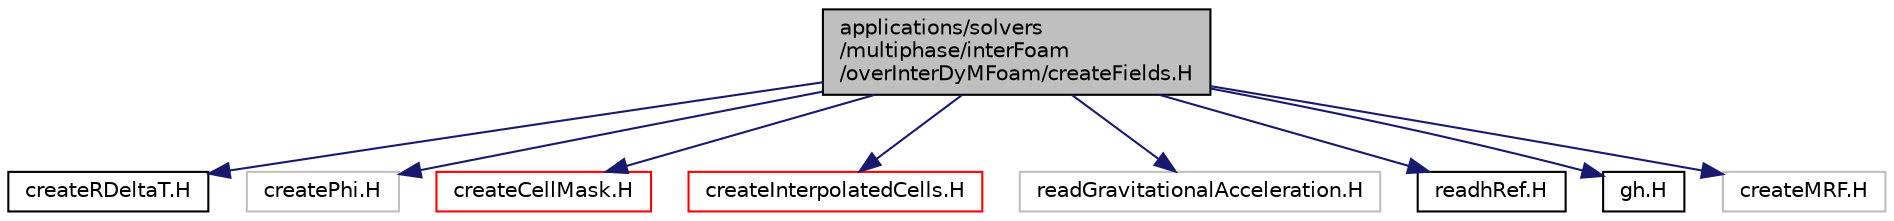 digraph "applications/solvers/multiphase/interFoam/overInterDyMFoam/createFields.H"
{
  bgcolor="transparent";
  edge [fontname="Helvetica",fontsize="10",labelfontname="Helvetica",labelfontsize="10"];
  node [fontname="Helvetica",fontsize="10",shape=record];
  Node1 [label="applications/solvers\l/multiphase/interFoam\l/overInterDyMFoam/createFields.H",height=0.2,width=0.4,color="black", fillcolor="grey75", style="filled" fontcolor="black"];
  Node1 -> Node2 [color="midnightblue",fontsize="10",style="solid",fontname="Helvetica"];
  Node2 [label="createRDeltaT.H",height=0.2,width=0.4,color="black",URL="$createRDeltaT_8H.html"];
  Node1 -> Node3 [color="midnightblue",fontsize="10",style="solid",fontname="Helvetica"];
  Node3 [label="createPhi.H",height=0.2,width=0.4,color="grey75"];
  Node1 -> Node4 [color="midnightblue",fontsize="10",style="solid",fontname="Helvetica"];
  Node4 [label="createCellMask.H",height=0.2,width=0.4,color="red",URL="$createCellMask_8H.html",tooltip="Creates mask for blocked out cells. "];
  Node1 -> Node5 [color="midnightblue",fontsize="10",style="solid",fontname="Helvetica"];
  Node5 [label="createInterpolatedCells.H",height=0.2,width=0.4,color="red",URL="$createInterpolatedCells_8H.html",tooltip="Creates mask for interpolated cells. "];
  Node1 -> Node6 [color="midnightblue",fontsize="10",style="solid",fontname="Helvetica"];
  Node6 [label="readGravitationalAcceleration.H",height=0.2,width=0.4,color="grey75"];
  Node1 -> Node7 [color="midnightblue",fontsize="10",style="solid",fontname="Helvetica"];
  Node7 [label="readhRef.H",height=0.2,width=0.4,color="black",URL="$readhRef_8H.html"];
  Node1 -> Node8 [color="midnightblue",fontsize="10",style="solid",fontname="Helvetica"];
  Node8 [label="gh.H",height=0.2,width=0.4,color="black",URL="$gh_8H.html"];
  Node1 -> Node9 [color="midnightblue",fontsize="10",style="solid",fontname="Helvetica"];
  Node9 [label="createMRF.H",height=0.2,width=0.4,color="grey75"];
}
